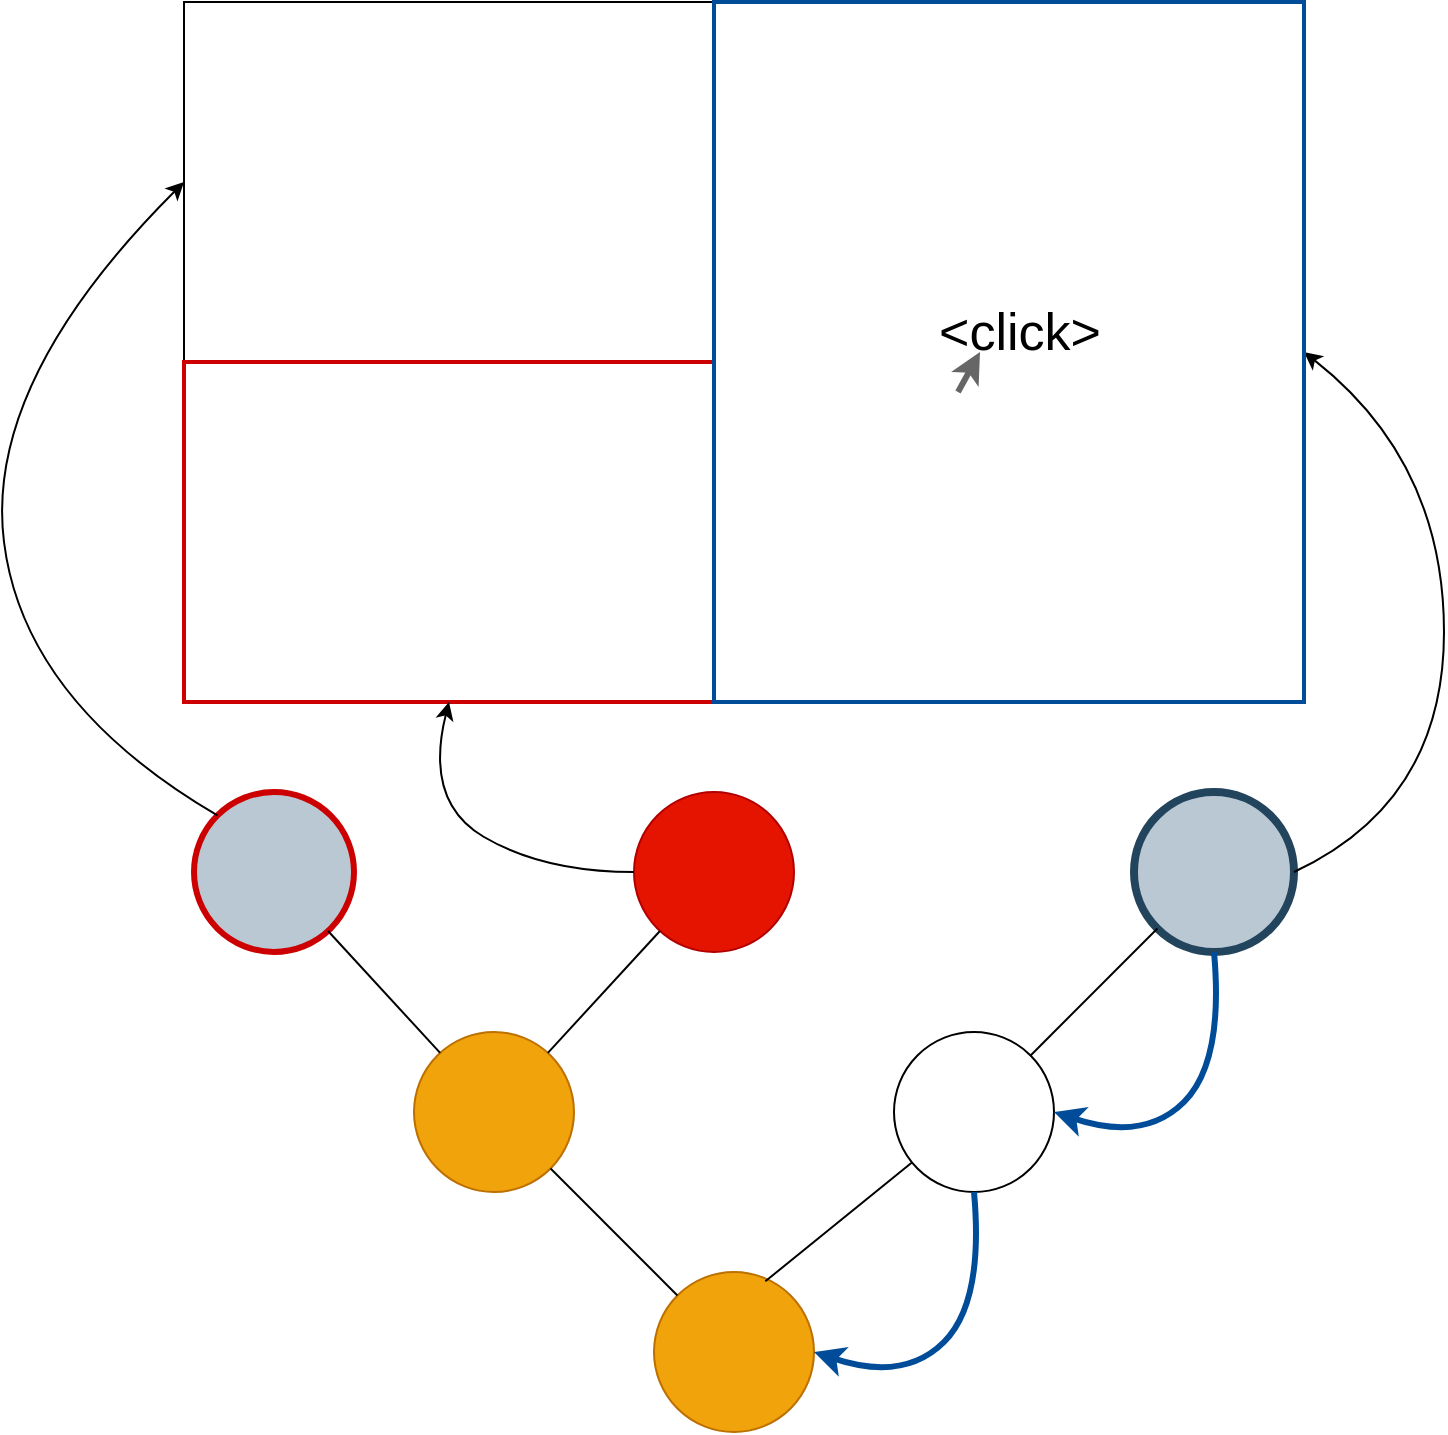 <mxfile>
    <diagram id="LpUvIIttoJX7Mj-2VVL4" name="Page-1">
        <mxGraphModel dx="766" dy="761" grid="1" gridSize="10" guides="1" tooltips="1" connect="1" arrows="1" fold="1" page="1" pageScale="1" pageWidth="827" pageHeight="1169" math="0" shadow="0">
            <root>
                <mxCell id="0"/>
                <mxCell id="1" parent="0"/>
                <mxCell id="GGjfLmtMtnxDscI8gtsh-1" value="" style="ellipse;whiteSpace=wrap;html=1;aspect=fixed;fillColor=#f0a30a;strokeColor=#BD7000;fontColor=#ffffff;" parent="1" vertex="1">
                    <mxGeometry x="355" y="665" width="80" height="80" as="geometry"/>
                </mxCell>
                <mxCell id="GGjfLmtMtnxDscI8gtsh-2" value="" style="ellipse;whiteSpace=wrap;html=1;aspect=fixed;fillColor=#f0a30a;strokeColor=#BD7000;fontColor=#ffffff;" parent="1" vertex="1">
                    <mxGeometry x="235" y="545" width="80" height="80" as="geometry"/>
                </mxCell>
                <mxCell id="GGjfLmtMtnxDscI8gtsh-3" value="" style="ellipse;whiteSpace=wrap;html=1;aspect=fixed;" parent="1" vertex="1">
                    <mxGeometry x="475" y="545" width="80" height="80" as="geometry"/>
                </mxCell>
                <mxCell id="GGjfLmtMtnxDscI8gtsh-4" value="" style="ellipse;whiteSpace=wrap;html=1;aspect=fixed;fillColor=#bac8d3;strokeWidth=3;strokeColor=#CC0000;" parent="1" vertex="1">
                    <mxGeometry x="125" y="425" width="80" height="80" as="geometry"/>
                </mxCell>
                <mxCell id="GGjfLmtMtnxDscI8gtsh-5" value="" style="ellipse;whiteSpace=wrap;html=1;aspect=fixed;fillColor=#e51400;strokeColor=#B20000;fontColor=#ffffff;" parent="1" vertex="1">
                    <mxGeometry x="345" y="425" width="80" height="80" as="geometry"/>
                </mxCell>
                <mxCell id="GGjfLmtMtnxDscI8gtsh-6" value="" style="ellipse;whiteSpace=wrap;html=1;aspect=fixed;fillColor=#bac8d3;strokeColor=#23445d;strokeWidth=4;" parent="1" vertex="1">
                    <mxGeometry x="595" y="425" width="80" height="80" as="geometry"/>
                </mxCell>
                <mxCell id="GGjfLmtMtnxDscI8gtsh-11" value="" style="endArrow=none;html=1;endFill=0;" parent="1" source="GGjfLmtMtnxDscI8gtsh-1" target="GGjfLmtMtnxDscI8gtsh-2" edge="1">
                    <mxGeometry width="50" height="50" relative="1" as="geometry">
                        <mxPoint x="365" y="455" as="sourcePoint"/>
                        <mxPoint x="415" y="405" as="targetPoint"/>
                    </mxGeometry>
                </mxCell>
                <mxCell id="GGjfLmtMtnxDscI8gtsh-12" value="" style="endArrow=none;html=1;endFill=0;" parent="1" source="GGjfLmtMtnxDscI8gtsh-2" target="GGjfLmtMtnxDscI8gtsh-4" edge="1">
                    <mxGeometry width="50" height="50" relative="1" as="geometry">
                        <mxPoint x="365" y="455" as="sourcePoint"/>
                        <mxPoint x="415" y="405" as="targetPoint"/>
                    </mxGeometry>
                </mxCell>
                <mxCell id="GGjfLmtMtnxDscI8gtsh-13" value="" style="endArrow=none;html=1;endFill=0;" parent="1" source="GGjfLmtMtnxDscI8gtsh-2" target="GGjfLmtMtnxDscI8gtsh-5" edge="1">
                    <mxGeometry width="50" height="50" relative="1" as="geometry">
                        <mxPoint x="365" y="455" as="sourcePoint"/>
                        <mxPoint x="415" y="405" as="targetPoint"/>
                    </mxGeometry>
                </mxCell>
                <mxCell id="GGjfLmtMtnxDscI8gtsh-14" value="" style="endArrow=none;html=1;exitX=0.696;exitY=0.058;exitDx=0;exitDy=0;exitPerimeter=0;endFill=0;" parent="1" source="GGjfLmtMtnxDscI8gtsh-1" target="GGjfLmtMtnxDscI8gtsh-3" edge="1">
                    <mxGeometry width="50" height="50" relative="1" as="geometry">
                        <mxPoint x="405" y="655" as="sourcePoint"/>
                        <mxPoint x="485" y="565" as="targetPoint"/>
                    </mxGeometry>
                </mxCell>
                <mxCell id="GGjfLmtMtnxDscI8gtsh-15" value="" style="endArrow=none;html=1;endFill=0;" parent="1" source="GGjfLmtMtnxDscI8gtsh-3" target="GGjfLmtMtnxDscI8gtsh-6" edge="1">
                    <mxGeometry width="50" height="50" relative="1" as="geometry">
                        <mxPoint x="365" y="455" as="sourcePoint"/>
                        <mxPoint x="415" y="405" as="targetPoint"/>
                    </mxGeometry>
                </mxCell>
                <mxCell id="3" value="" style="rounded=0;whiteSpace=wrap;html=1;" parent="1" vertex="1">
                    <mxGeometry x="120" y="30" width="560" height="350" as="geometry"/>
                </mxCell>
                <mxCell id="4" value="" style="rounded=0;whiteSpace=wrap;html=1;" parent="1" vertex="1">
                    <mxGeometry x="120" y="30" width="265" height="180" as="geometry"/>
                </mxCell>
                <mxCell id="5" value="" style="rounded=0;whiteSpace=wrap;html=1;strokeColor=#CC0000;strokeWidth=2;" parent="1" vertex="1">
                    <mxGeometry x="120" y="210" width="265" height="170" as="geometry"/>
                </mxCell>
                <mxCell id="6" value="" style="curved=1;endArrow=classic;html=1;exitX=0;exitY=0;exitDx=0;exitDy=0;entryX=0;entryY=0.5;entryDx=0;entryDy=0;" parent="1" source="GGjfLmtMtnxDscI8gtsh-4" target="4" edge="1">
                    <mxGeometry width="50" height="50" relative="1" as="geometry">
                        <mxPoint x="20" y="460" as="sourcePoint"/>
                        <mxPoint x="90" y="120" as="targetPoint"/>
                        <Array as="points">
                            <mxPoint x="40" y="380"/>
                            <mxPoint x="20" y="220"/>
                        </Array>
                    </mxGeometry>
                </mxCell>
                <mxCell id="7" value="" style="curved=1;endArrow=classic;html=1;exitX=0;exitY=0.5;exitDx=0;exitDy=0;entryX=0.5;entryY=1;entryDx=0;entryDy=0;" parent="1" source="GGjfLmtMtnxDscI8gtsh-5" target="5" edge="1">
                    <mxGeometry width="50" height="50" relative="1" as="geometry">
                        <mxPoint x="390" y="390" as="sourcePoint"/>
                        <mxPoint x="440" y="340" as="targetPoint"/>
                        <Array as="points">
                            <mxPoint x="300" y="465"/>
                            <mxPoint x="240" y="430"/>
                        </Array>
                    </mxGeometry>
                </mxCell>
                <mxCell id="12" value="" style="curved=1;endArrow=classic;html=1;entryX=1;entryY=0.5;entryDx=0;entryDy=0;exitX=1;exitY=0.5;exitDx=0;exitDy=0;" parent="1" source="GGjfLmtMtnxDscI8gtsh-6" target="3" edge="1">
                    <mxGeometry width="50" height="50" relative="1" as="geometry">
                        <mxPoint x="390" y="410" as="sourcePoint"/>
                        <mxPoint x="440" y="360" as="targetPoint"/>
                        <Array as="points">
                            <mxPoint x="750" y="430"/>
                            <mxPoint x="750" y="260"/>
                        </Array>
                    </mxGeometry>
                </mxCell>
                <mxCell id="16" value="" style="curved=1;endArrow=classic;html=1;strokeWidth=3;exitX=0.5;exitY=1;exitDx=0;exitDy=0;entryX=1;entryY=0.5;entryDx=0;entryDy=0;strokeColor=#004C99;" edge="1" parent="1" source="GGjfLmtMtnxDscI8gtsh-6" target="GGjfLmtMtnxDscI8gtsh-3">
                    <mxGeometry width="50" height="50" relative="1" as="geometry">
                        <mxPoint x="390" y="570" as="sourcePoint"/>
                        <mxPoint x="440" y="520" as="targetPoint"/>
                        <Array as="points">
                            <mxPoint x="640" y="560"/>
                            <mxPoint x="600" y="600"/>
                        </Array>
                    </mxGeometry>
                </mxCell>
                <mxCell id="17" value="" style="curved=1;endArrow=classic;html=1;strokeWidth=3;exitX=0.5;exitY=1;exitDx=0;exitDy=0;entryX=1;entryY=0.5;entryDx=0;entryDy=0;strokeColor=#004C99;" edge="1" parent="1" source="GGjfLmtMtnxDscI8gtsh-3" target="GGjfLmtMtnxDscI8gtsh-1">
                    <mxGeometry width="50" height="50" relative="1" as="geometry">
                        <mxPoint x="390" y="570" as="sourcePoint"/>
                        <mxPoint x="440" y="520" as="targetPoint"/>
                        <Array as="points">
                            <mxPoint x="520" y="680"/>
                            <mxPoint x="480" y="720"/>
                        </Array>
                    </mxGeometry>
                </mxCell>
                <mxCell id="19" value="" style="rounded=0;whiteSpace=wrap;html=1;strokeWidth=2;fontSize=26;strokeColor=#004C99;" vertex="1" parent="1">
                    <mxGeometry x="385" y="30" width="295" height="350" as="geometry"/>
                </mxCell>
                <mxCell id="14" value="&amp;lt;click&amp;gt;" style="text;html=1;strokeColor=none;fillColor=none;align=center;verticalAlign=middle;whiteSpace=wrap;rounded=0;fontSize=26;" vertex="1" parent="1">
                    <mxGeometry x="518" y="185" width="40" height="20" as="geometry"/>
                </mxCell>
                <mxCell id="18" value="" style="endArrow=classic;html=1;strokeWidth=3;fontSize=26;entryX=0;entryY=1;entryDx=0;entryDy=0;sketch=0;strokeColor=#666666;" edge="1" parent="1" target="14">
                    <mxGeometry width="50" height="50" relative="1" as="geometry">
                        <mxPoint x="507" y="225" as="sourcePoint"/>
                        <mxPoint x="517" y="425" as="targetPoint"/>
                    </mxGeometry>
                </mxCell>
            </root>
        </mxGraphModel>
    </diagram>
</mxfile>